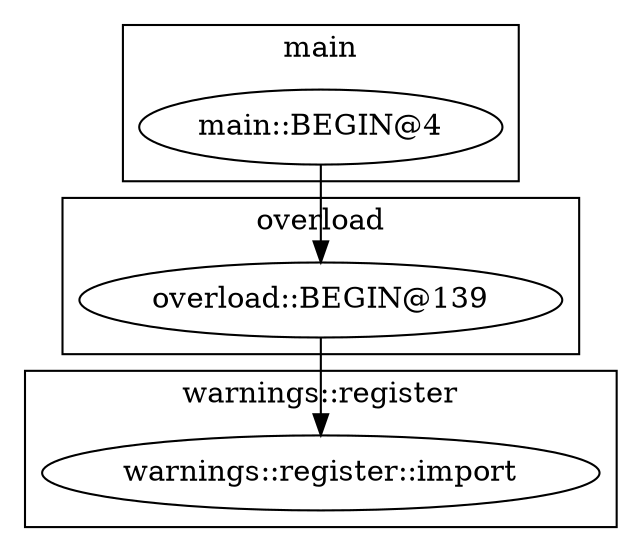 digraph {
graph [overlap=false]
subgraph cluster_warnings_register {
	label="warnings::register";
	"warnings::register::import";
}
subgraph cluster_overload {
	label="overload";
	"overload::BEGIN@139";
}
subgraph cluster_main {
	label="main";
	"main::BEGIN@4";
}
"main::BEGIN@4" -> "overload::BEGIN@139";
"overload::BEGIN@139" -> "warnings::register::import";
}
